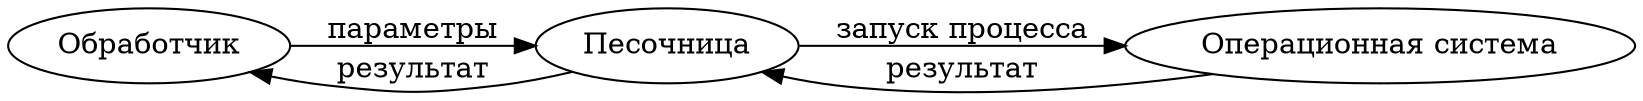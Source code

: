 digraph sandbox
{
    rankdir="LR";

    worker[label="Обработчик"];
    sandbox[label="Песочница"];
    os[label="Операционная система"];

    worker->sandbox[label="параметры"];
    sandbox->os[label="запуск процесса"];
    sandbox->os[label="результат",dir=back];
    worker->sandbox[label="результат",dir=back];
}
